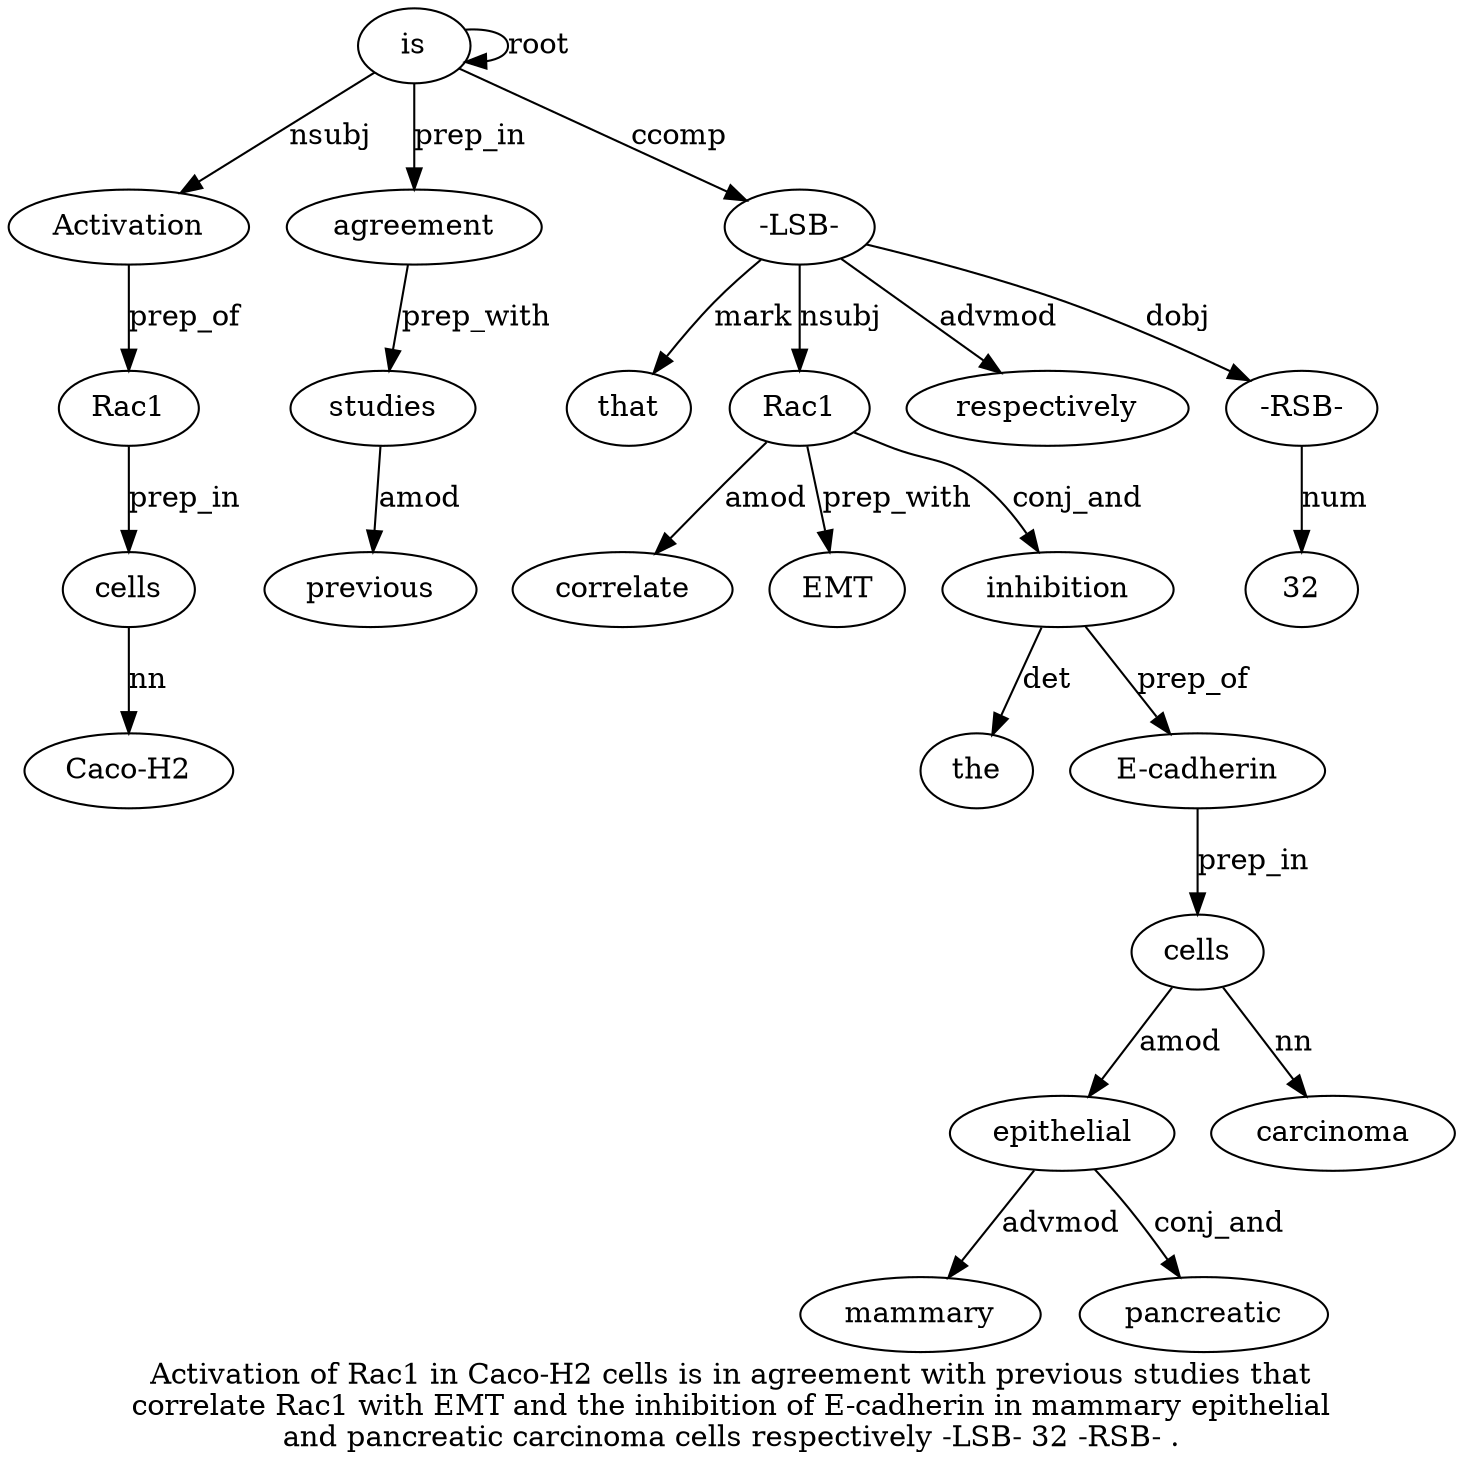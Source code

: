 digraph "Activation of Rac1 in Caco-H2 cells is in agreement with previous studies that correlate Rac1 with EMT and the inhibition of E-cadherin in mammary epithelial and pancreatic carcinoma cells respectively -LSB- 32 -RSB- ." {
label="Activation of Rac1 in Caco-H2 cells is in agreement with previous studies that
correlate Rac1 with EMT and the inhibition of E-cadherin in mammary epithelial
and pancreatic carcinoma cells respectively -LSB- 32 -RSB- .";
is7 [style=filled, fillcolor=white, label=is];
Activation1 [style=filled, fillcolor=white, label=Activation];
is7 -> Activation1  [label=nsubj];
Rac13 [style=filled, fillcolor=white, label=Rac1];
Activation1 -> Rac13  [label=prep_of];
cells6 [style=filled, fillcolor=white, label=cells];
"Caco-H25" [style=filled, fillcolor=white, label="Caco-H2"];
cells6 -> "Caco-H25"  [label=nn];
Rac13 -> cells6  [label=prep_in];
is7 -> is7  [label=root];
agreement9 [style=filled, fillcolor=white, label=agreement];
is7 -> agreement9  [label=prep_in];
studies12 [style=filled, fillcolor=white, label=studies];
previous11 [style=filled, fillcolor=white, label=previous];
studies12 -> previous11  [label=amod];
agreement9 -> studies12  [label=prep_with];
"-LSB-31" [style=filled, fillcolor=white, label="-LSB-"];
that13 [style=filled, fillcolor=white, label=that];
"-LSB-31" -> that13  [label=mark];
Rac115 [style=filled, fillcolor=white, label=Rac1];
correlate14 [style=filled, fillcolor=white, label=correlate];
Rac115 -> correlate14  [label=amod];
"-LSB-31" -> Rac115  [label=nsubj];
EMT17 [style=filled, fillcolor=white, label=EMT];
Rac115 -> EMT17  [label=prep_with];
inhibition20 [style=filled, fillcolor=white, label=inhibition];
the19 [style=filled, fillcolor=white, label=the];
inhibition20 -> the19  [label=det];
Rac115 -> inhibition20  [label=conj_and];
"E-cadherin22" [style=filled, fillcolor=white, label="E-cadherin"];
inhibition20 -> "E-cadherin22"  [label=prep_of];
epithelial25 [style=filled, fillcolor=white, label=epithelial];
mammary24 [style=filled, fillcolor=white, label=mammary];
epithelial25 -> mammary24  [label=advmod];
cells29 [style=filled, fillcolor=white, label=cells];
cells29 -> epithelial25  [label=amod];
pancreatic27 [style=filled, fillcolor=white, label=pancreatic];
epithelial25 -> pancreatic27  [label=conj_and];
carcinoma28 [style=filled, fillcolor=white, label=carcinoma];
cells29 -> carcinoma28  [label=nn];
"E-cadherin22" -> cells29  [label=prep_in];
respectively30 [style=filled, fillcolor=white, label=respectively];
"-LSB-31" -> respectively30  [label=advmod];
is7 -> "-LSB-31"  [label=ccomp];
"-RSB-33" [style=filled, fillcolor=white, label="-RSB-"];
32 [style=filled, fillcolor=white, label=32];
"-RSB-33" -> 32  [label=num];
"-LSB-31" -> "-RSB-33"  [label=dobj];
}
